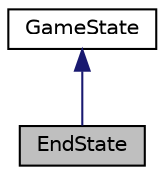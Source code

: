 digraph "EndState"
{
 // LATEX_PDF_SIZE
  edge [fontname="Helvetica",fontsize="10",labelfontname="Helvetica",labelfontsize="10"];
  node [fontname="Helvetica",fontsize="10",shape=record];
  Node1 [label="EndState",height=0.2,width=0.4,color="black", fillcolor="grey75", style="filled", fontcolor="black",tooltip="Encapsulates post-game logic."];
  Node2 -> Node1 [dir="back",color="midnightblue",fontsize="10",style="solid"];
  Node2 [label="GameState",height=0.2,width=0.4,color="black", fillcolor="white", style="filled",URL="$classGameState.html",tooltip="Encapsulates a Game state machine's state."];
}
